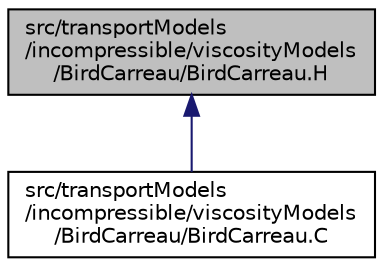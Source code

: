 digraph "src/transportModels/incompressible/viscosityModels/BirdCarreau/BirdCarreau.H"
{
  bgcolor="transparent";
  edge [fontname="Helvetica",fontsize="10",labelfontname="Helvetica",labelfontsize="10"];
  node [fontname="Helvetica",fontsize="10",shape=record];
  Node1 [label="src/transportModels\l/incompressible/viscosityModels\l/BirdCarreau/BirdCarreau.H",height=0.2,width=0.4,color="black", fillcolor="grey75", style="filled", fontcolor="black"];
  Node1 -> Node2 [dir="back",color="midnightblue",fontsize="10",style="solid",fontname="Helvetica"];
  Node2 [label="src/transportModels\l/incompressible/viscosityModels\l/BirdCarreau/BirdCarreau.C",height=0.2,width=0.4,color="black",URL="$a10412.html"];
}
